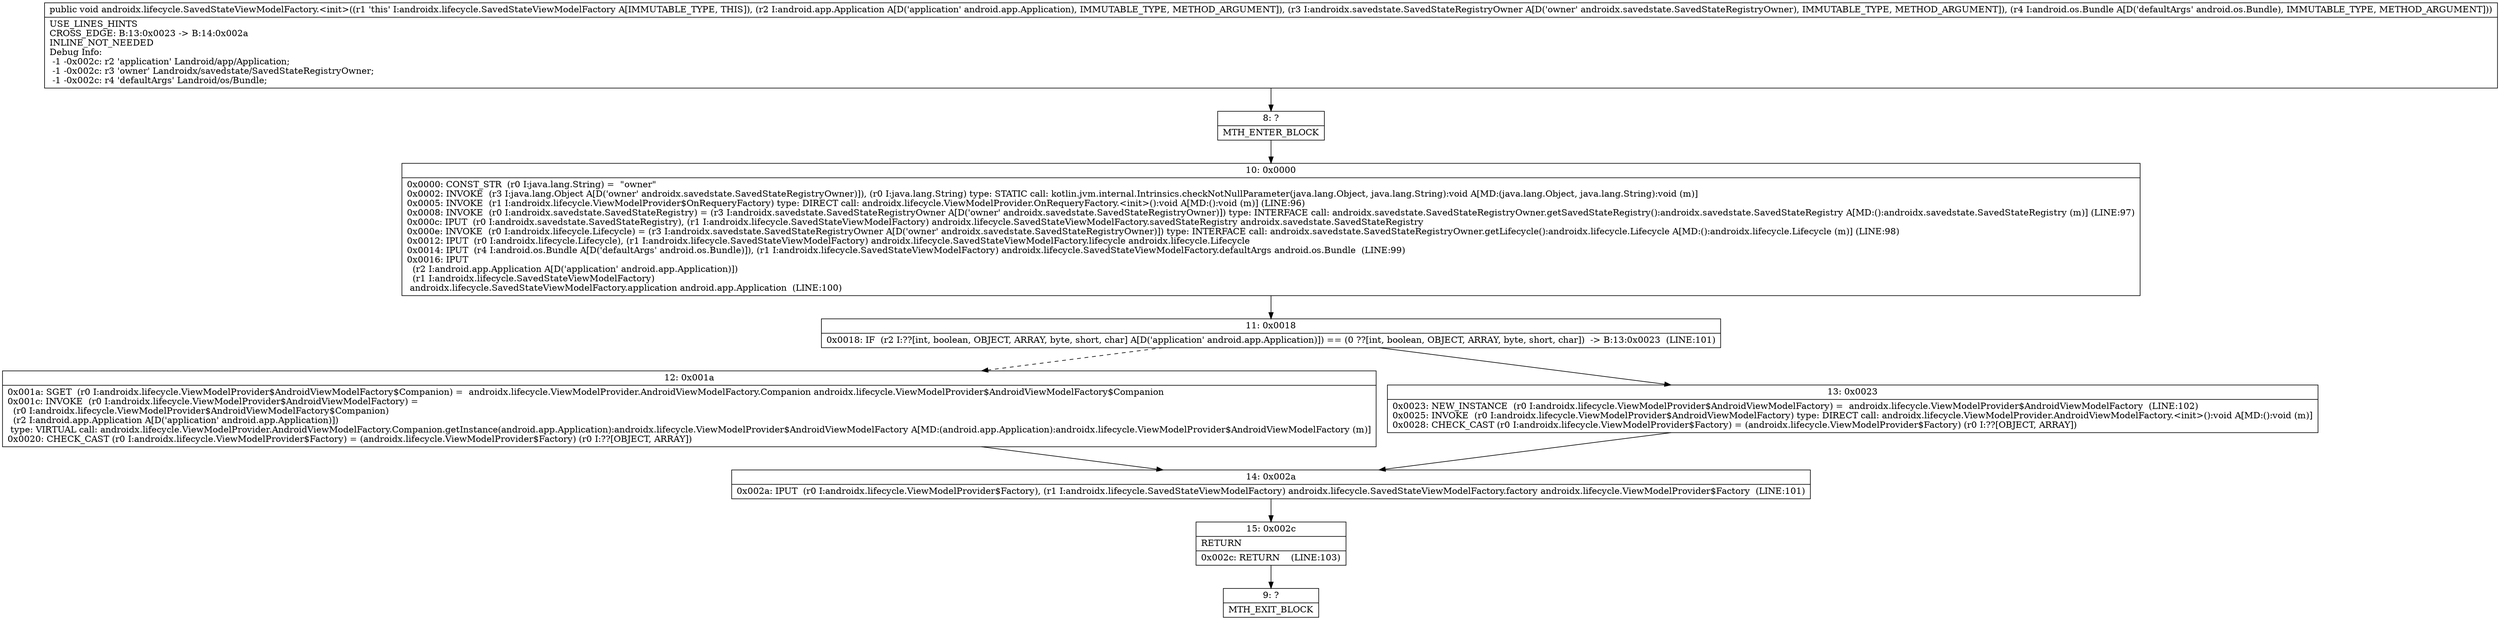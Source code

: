 digraph "CFG forandroidx.lifecycle.SavedStateViewModelFactory.\<init\>(Landroid\/app\/Application;Landroidx\/savedstate\/SavedStateRegistryOwner;Landroid\/os\/Bundle;)V" {
Node_8 [shape=record,label="{8\:\ ?|MTH_ENTER_BLOCK\l}"];
Node_10 [shape=record,label="{10\:\ 0x0000|0x0000: CONST_STR  (r0 I:java.lang.String) =  \"owner\" \l0x0002: INVOKE  (r3 I:java.lang.Object A[D('owner' androidx.savedstate.SavedStateRegistryOwner)]), (r0 I:java.lang.String) type: STATIC call: kotlin.jvm.internal.Intrinsics.checkNotNullParameter(java.lang.Object, java.lang.String):void A[MD:(java.lang.Object, java.lang.String):void (m)]\l0x0005: INVOKE  (r1 I:androidx.lifecycle.ViewModelProvider$OnRequeryFactory) type: DIRECT call: androidx.lifecycle.ViewModelProvider.OnRequeryFactory.\<init\>():void A[MD:():void (m)] (LINE:96)\l0x0008: INVOKE  (r0 I:androidx.savedstate.SavedStateRegistry) = (r3 I:androidx.savedstate.SavedStateRegistryOwner A[D('owner' androidx.savedstate.SavedStateRegistryOwner)]) type: INTERFACE call: androidx.savedstate.SavedStateRegistryOwner.getSavedStateRegistry():androidx.savedstate.SavedStateRegistry A[MD:():androidx.savedstate.SavedStateRegistry (m)] (LINE:97)\l0x000c: IPUT  (r0 I:androidx.savedstate.SavedStateRegistry), (r1 I:androidx.lifecycle.SavedStateViewModelFactory) androidx.lifecycle.SavedStateViewModelFactory.savedStateRegistry androidx.savedstate.SavedStateRegistry \l0x000e: INVOKE  (r0 I:androidx.lifecycle.Lifecycle) = (r3 I:androidx.savedstate.SavedStateRegistryOwner A[D('owner' androidx.savedstate.SavedStateRegistryOwner)]) type: INTERFACE call: androidx.savedstate.SavedStateRegistryOwner.getLifecycle():androidx.lifecycle.Lifecycle A[MD:():androidx.lifecycle.Lifecycle (m)] (LINE:98)\l0x0012: IPUT  (r0 I:androidx.lifecycle.Lifecycle), (r1 I:androidx.lifecycle.SavedStateViewModelFactory) androidx.lifecycle.SavedStateViewModelFactory.lifecycle androidx.lifecycle.Lifecycle \l0x0014: IPUT  (r4 I:android.os.Bundle A[D('defaultArgs' android.os.Bundle)]), (r1 I:androidx.lifecycle.SavedStateViewModelFactory) androidx.lifecycle.SavedStateViewModelFactory.defaultArgs android.os.Bundle  (LINE:99)\l0x0016: IPUT  \l  (r2 I:android.app.Application A[D('application' android.app.Application)])\l  (r1 I:androidx.lifecycle.SavedStateViewModelFactory)\l androidx.lifecycle.SavedStateViewModelFactory.application android.app.Application  (LINE:100)\l}"];
Node_11 [shape=record,label="{11\:\ 0x0018|0x0018: IF  (r2 I:??[int, boolean, OBJECT, ARRAY, byte, short, char] A[D('application' android.app.Application)]) == (0 ??[int, boolean, OBJECT, ARRAY, byte, short, char])  \-\> B:13:0x0023  (LINE:101)\l}"];
Node_12 [shape=record,label="{12\:\ 0x001a|0x001a: SGET  (r0 I:androidx.lifecycle.ViewModelProvider$AndroidViewModelFactory$Companion) =  androidx.lifecycle.ViewModelProvider.AndroidViewModelFactory.Companion androidx.lifecycle.ViewModelProvider$AndroidViewModelFactory$Companion \l0x001c: INVOKE  (r0 I:androidx.lifecycle.ViewModelProvider$AndroidViewModelFactory) = \l  (r0 I:androidx.lifecycle.ViewModelProvider$AndroidViewModelFactory$Companion)\l  (r2 I:android.app.Application A[D('application' android.app.Application)])\l type: VIRTUAL call: androidx.lifecycle.ViewModelProvider.AndroidViewModelFactory.Companion.getInstance(android.app.Application):androidx.lifecycle.ViewModelProvider$AndroidViewModelFactory A[MD:(android.app.Application):androidx.lifecycle.ViewModelProvider$AndroidViewModelFactory (m)]\l0x0020: CHECK_CAST (r0 I:androidx.lifecycle.ViewModelProvider$Factory) = (androidx.lifecycle.ViewModelProvider$Factory) (r0 I:??[OBJECT, ARRAY]) \l}"];
Node_14 [shape=record,label="{14\:\ 0x002a|0x002a: IPUT  (r0 I:androidx.lifecycle.ViewModelProvider$Factory), (r1 I:androidx.lifecycle.SavedStateViewModelFactory) androidx.lifecycle.SavedStateViewModelFactory.factory androidx.lifecycle.ViewModelProvider$Factory  (LINE:101)\l}"];
Node_15 [shape=record,label="{15\:\ 0x002c|RETURN\l|0x002c: RETURN    (LINE:103)\l}"];
Node_9 [shape=record,label="{9\:\ ?|MTH_EXIT_BLOCK\l}"];
Node_13 [shape=record,label="{13\:\ 0x0023|0x0023: NEW_INSTANCE  (r0 I:androidx.lifecycle.ViewModelProvider$AndroidViewModelFactory) =  androidx.lifecycle.ViewModelProvider$AndroidViewModelFactory  (LINE:102)\l0x0025: INVOKE  (r0 I:androidx.lifecycle.ViewModelProvider$AndroidViewModelFactory) type: DIRECT call: androidx.lifecycle.ViewModelProvider.AndroidViewModelFactory.\<init\>():void A[MD:():void (m)]\l0x0028: CHECK_CAST (r0 I:androidx.lifecycle.ViewModelProvider$Factory) = (androidx.lifecycle.ViewModelProvider$Factory) (r0 I:??[OBJECT, ARRAY]) \l}"];
MethodNode[shape=record,label="{public void androidx.lifecycle.SavedStateViewModelFactory.\<init\>((r1 'this' I:androidx.lifecycle.SavedStateViewModelFactory A[IMMUTABLE_TYPE, THIS]), (r2 I:android.app.Application A[D('application' android.app.Application), IMMUTABLE_TYPE, METHOD_ARGUMENT]), (r3 I:androidx.savedstate.SavedStateRegistryOwner A[D('owner' androidx.savedstate.SavedStateRegistryOwner), IMMUTABLE_TYPE, METHOD_ARGUMENT]), (r4 I:android.os.Bundle A[D('defaultArgs' android.os.Bundle), IMMUTABLE_TYPE, METHOD_ARGUMENT]))  | USE_LINES_HINTS\lCROSS_EDGE: B:13:0x0023 \-\> B:14:0x002a\lINLINE_NOT_NEEDED\lDebug Info:\l  \-1 \-0x002c: r2 'application' Landroid\/app\/Application;\l  \-1 \-0x002c: r3 'owner' Landroidx\/savedstate\/SavedStateRegistryOwner;\l  \-1 \-0x002c: r4 'defaultArgs' Landroid\/os\/Bundle;\l}"];
MethodNode -> Node_8;Node_8 -> Node_10;
Node_10 -> Node_11;
Node_11 -> Node_12[style=dashed];
Node_11 -> Node_13;
Node_12 -> Node_14;
Node_14 -> Node_15;
Node_15 -> Node_9;
Node_13 -> Node_14;
}

